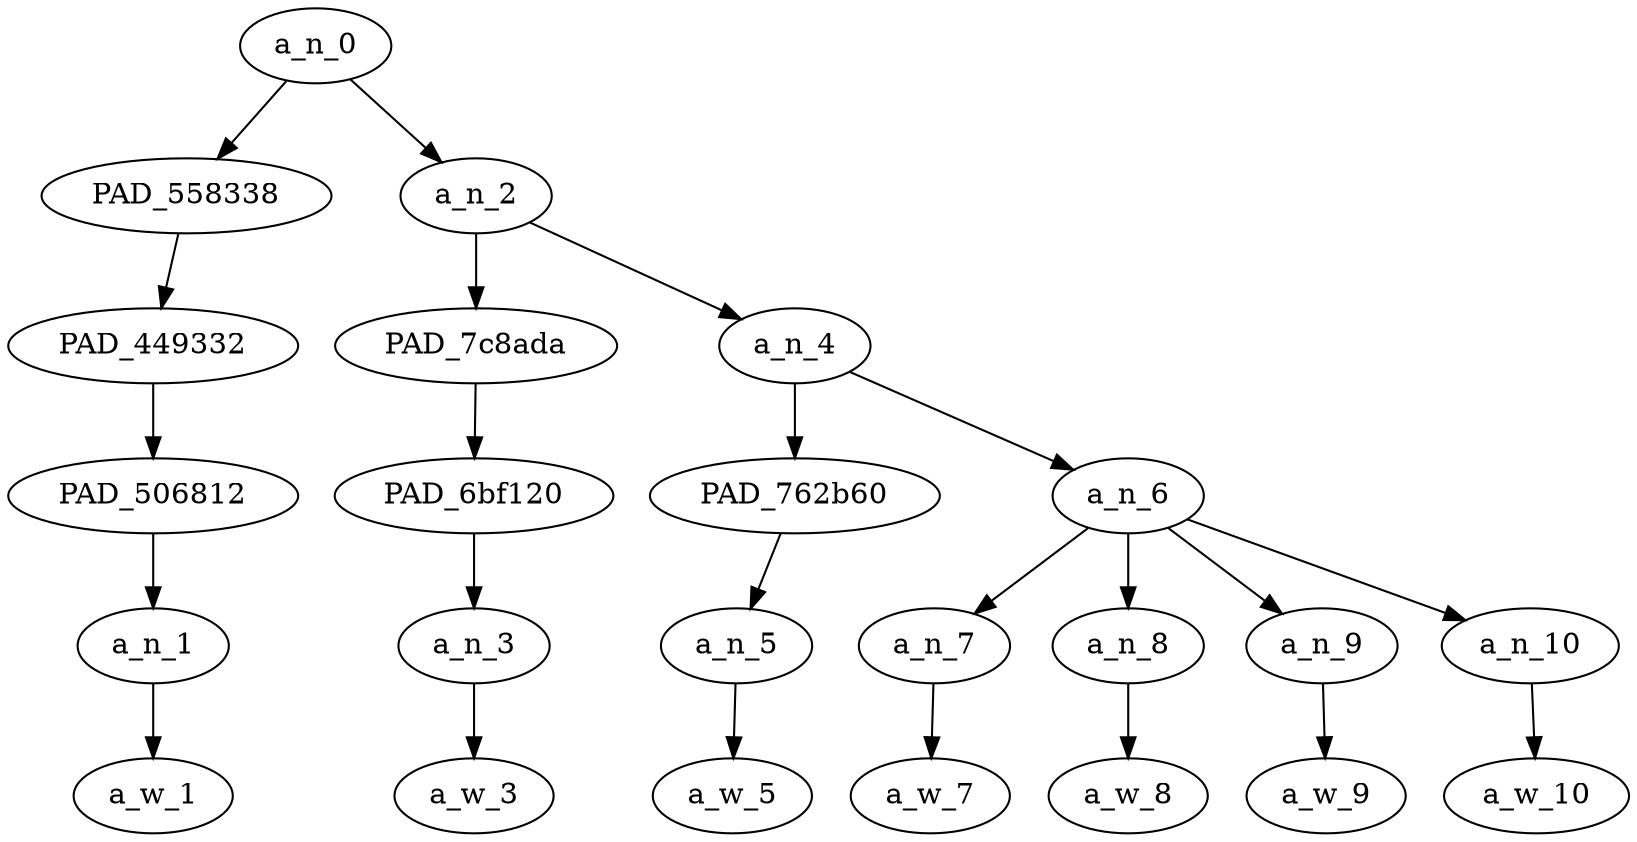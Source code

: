 strict digraph "" {
	a_n_0	[div_dir=-1,
		index=0,
		level=5,
		pos="1.0625,5!",
		text_span="[0, 1, 2, 3, 4, 5, 6]",
		value=1.00000003];
	PAD_558338	[div_dir=-1,
		index=0,
		level=4,
		pos="0.0,4!",
		text_span="[0]",
		value=0.12068019];
	a_n_0 -> PAD_558338;
	a_n_2	[div_dir=-1,
		index=1,
		level=4,
		pos="2.125,4!",
		text_span="[1, 2, 3, 4, 5, 6]",
		value=0.87920702];
	a_n_0 -> a_n_2;
	PAD_449332	[div_dir=-1,
		index=0,
		level=3,
		pos="0.0,3!",
		text_span="[0]",
		value=0.12068019];
	PAD_558338 -> PAD_449332;
	PAD_506812	[div_dir=-1,
		index=0,
		level=2,
		pos="0.0,2!",
		text_span="[0]",
		value=0.12068019];
	PAD_449332 -> PAD_506812;
	a_n_1	[div_dir=-1,
		index=0,
		level=1,
		pos="0.0,1!",
		text_span="[0]",
		value=0.12068019];
	PAD_506812 -> a_n_1;
	a_w_1	[div_dir=0,
		index=0,
		level=0,
		pos="0,0!",
		text_span="[0]",
		value=twitter];
	a_n_1 -> a_w_1;
	PAD_7c8ada	[div_dir=1,
		index=1,
		level=3,
		pos="1.0,3!",
		text_span="[1]",
		value=0.06663014];
	a_n_2 -> PAD_7c8ada;
	a_n_4	[div_dir=-1,
		index=2,
		level=3,
		pos="3.25,3!",
		text_span="[2, 3, 4, 5, 6]",
		value=0.81252112];
	a_n_2 -> a_n_4;
	PAD_6bf120	[div_dir=1,
		index=1,
		level=2,
		pos="1.0,2!",
		text_span="[1]",
		value=0.06663014];
	PAD_7c8ada -> PAD_6bf120;
	a_n_3	[div_dir=1,
		index=1,
		level=1,
		pos="1.0,1!",
		text_span="[1]",
		value=0.06663014];
	PAD_6bf120 -> a_n_3;
	a_w_3	[div_dir=0,
		index=1,
		level=0,
		pos="1,0!",
		text_span="[1]",
		value=is];
	a_n_3 -> a_w_3;
	PAD_762b60	[div_dir=-1,
		index=2,
		level=2,
		pos="2.0,2!",
		text_span="[2]",
		value=0.32471358];
	a_n_4 -> PAD_762b60;
	a_n_6	[div_dir=-1,
		index=3,
		level=2,
		pos="4.5,2!",
		text_span="[3, 4, 5, 6]",
		value=0.48766584];
	a_n_4 -> a_n_6;
	a_n_5	[div_dir=-1,
		index=2,
		level=1,
		pos="2.0,1!",
		text_span="[2]",
		value=0.32471358];
	PAD_762b60 -> a_n_5;
	a_w_5	[div_dir=0,
		index=2,
		level=0,
		pos="2,0!",
		text_span="[2]",
		value=agaisnt];
	a_n_5 -> a_w_5;
	a_n_7	[div_dir=1,
		index=3,
		level=1,
		pos="3.0,1!",
		text_span="[3]",
		value=0.06930597];
	a_n_6 -> a_n_7;
	a_n_8	[div_dir=-1,
		index=4,
		level=1,
		pos="4.0,1!",
		text_span="[4]",
		value=0.09626372];
	a_n_6 -> a_n_8;
	a_n_9	[div_dir=-1,
		index=5,
		level=1,
		pos="5.0,1!",
		text_span="[5]",
		value=0.19332236];
	a_n_6 -> a_n_9;
	a_n_10	[div_dir=-1,
		index=6,
		level=1,
		pos="6.0,1!",
		text_span="[6]",
		value=0.12861888];
	a_n_6 -> a_n_10;
	a_w_7	[div_dir=0,
		index=3,
		level=0,
		pos="3,0!",
		text_span="[3]",
		value=all];
	a_n_7 -> a_w_7;
	a_w_8	[div_dir=0,
		index=4,
		level=0,
		pos="4,0!",
		text_span="[4]",
		value=non];
	a_n_8 -> a_w_8;
	a_w_9	[div_dir=0,
		index=5,
		level=0,
		pos="5,0!",
		text_span="[5]",
		value=muslim];
	a_n_9 -> a_w_9;
	a_w_10	[div_dir=0,
		index=6,
		level=0,
		pos="6,0!",
		text_span="[6]",
		value=holidays];
	a_n_10 -> a_w_10;
}

